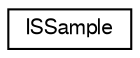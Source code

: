 digraph G
{
  edge [fontname="FreeSans",fontsize="10",labelfontname="FreeSans",labelfontsize="10"];
  node [fontname="FreeSans",fontsize="10",shape=record];
  rankdir="LR";
  Node1 [label="ISSample",height=0.2,width=0.4,color="black", fillcolor="white", style="filled",URL="$classISSample.shtml",tooltip="A class for the status of an Importance Sampler."];
}
